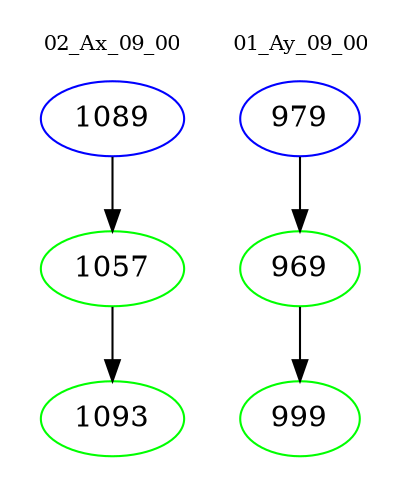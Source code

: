 digraph{
subgraph cluster_0 {
color = white
label = "02_Ax_09_00";
fontsize=10;
T0_1089 [label="1089", color="blue"]
T0_1089 -> T0_1057 [color="black"]
T0_1057 [label="1057", color="green"]
T0_1057 -> T0_1093 [color="black"]
T0_1093 [label="1093", color="green"]
}
subgraph cluster_1 {
color = white
label = "01_Ay_09_00";
fontsize=10;
T1_979 [label="979", color="blue"]
T1_979 -> T1_969 [color="black"]
T1_969 [label="969", color="green"]
T1_969 -> T1_999 [color="black"]
T1_999 [label="999", color="green"]
}
}
